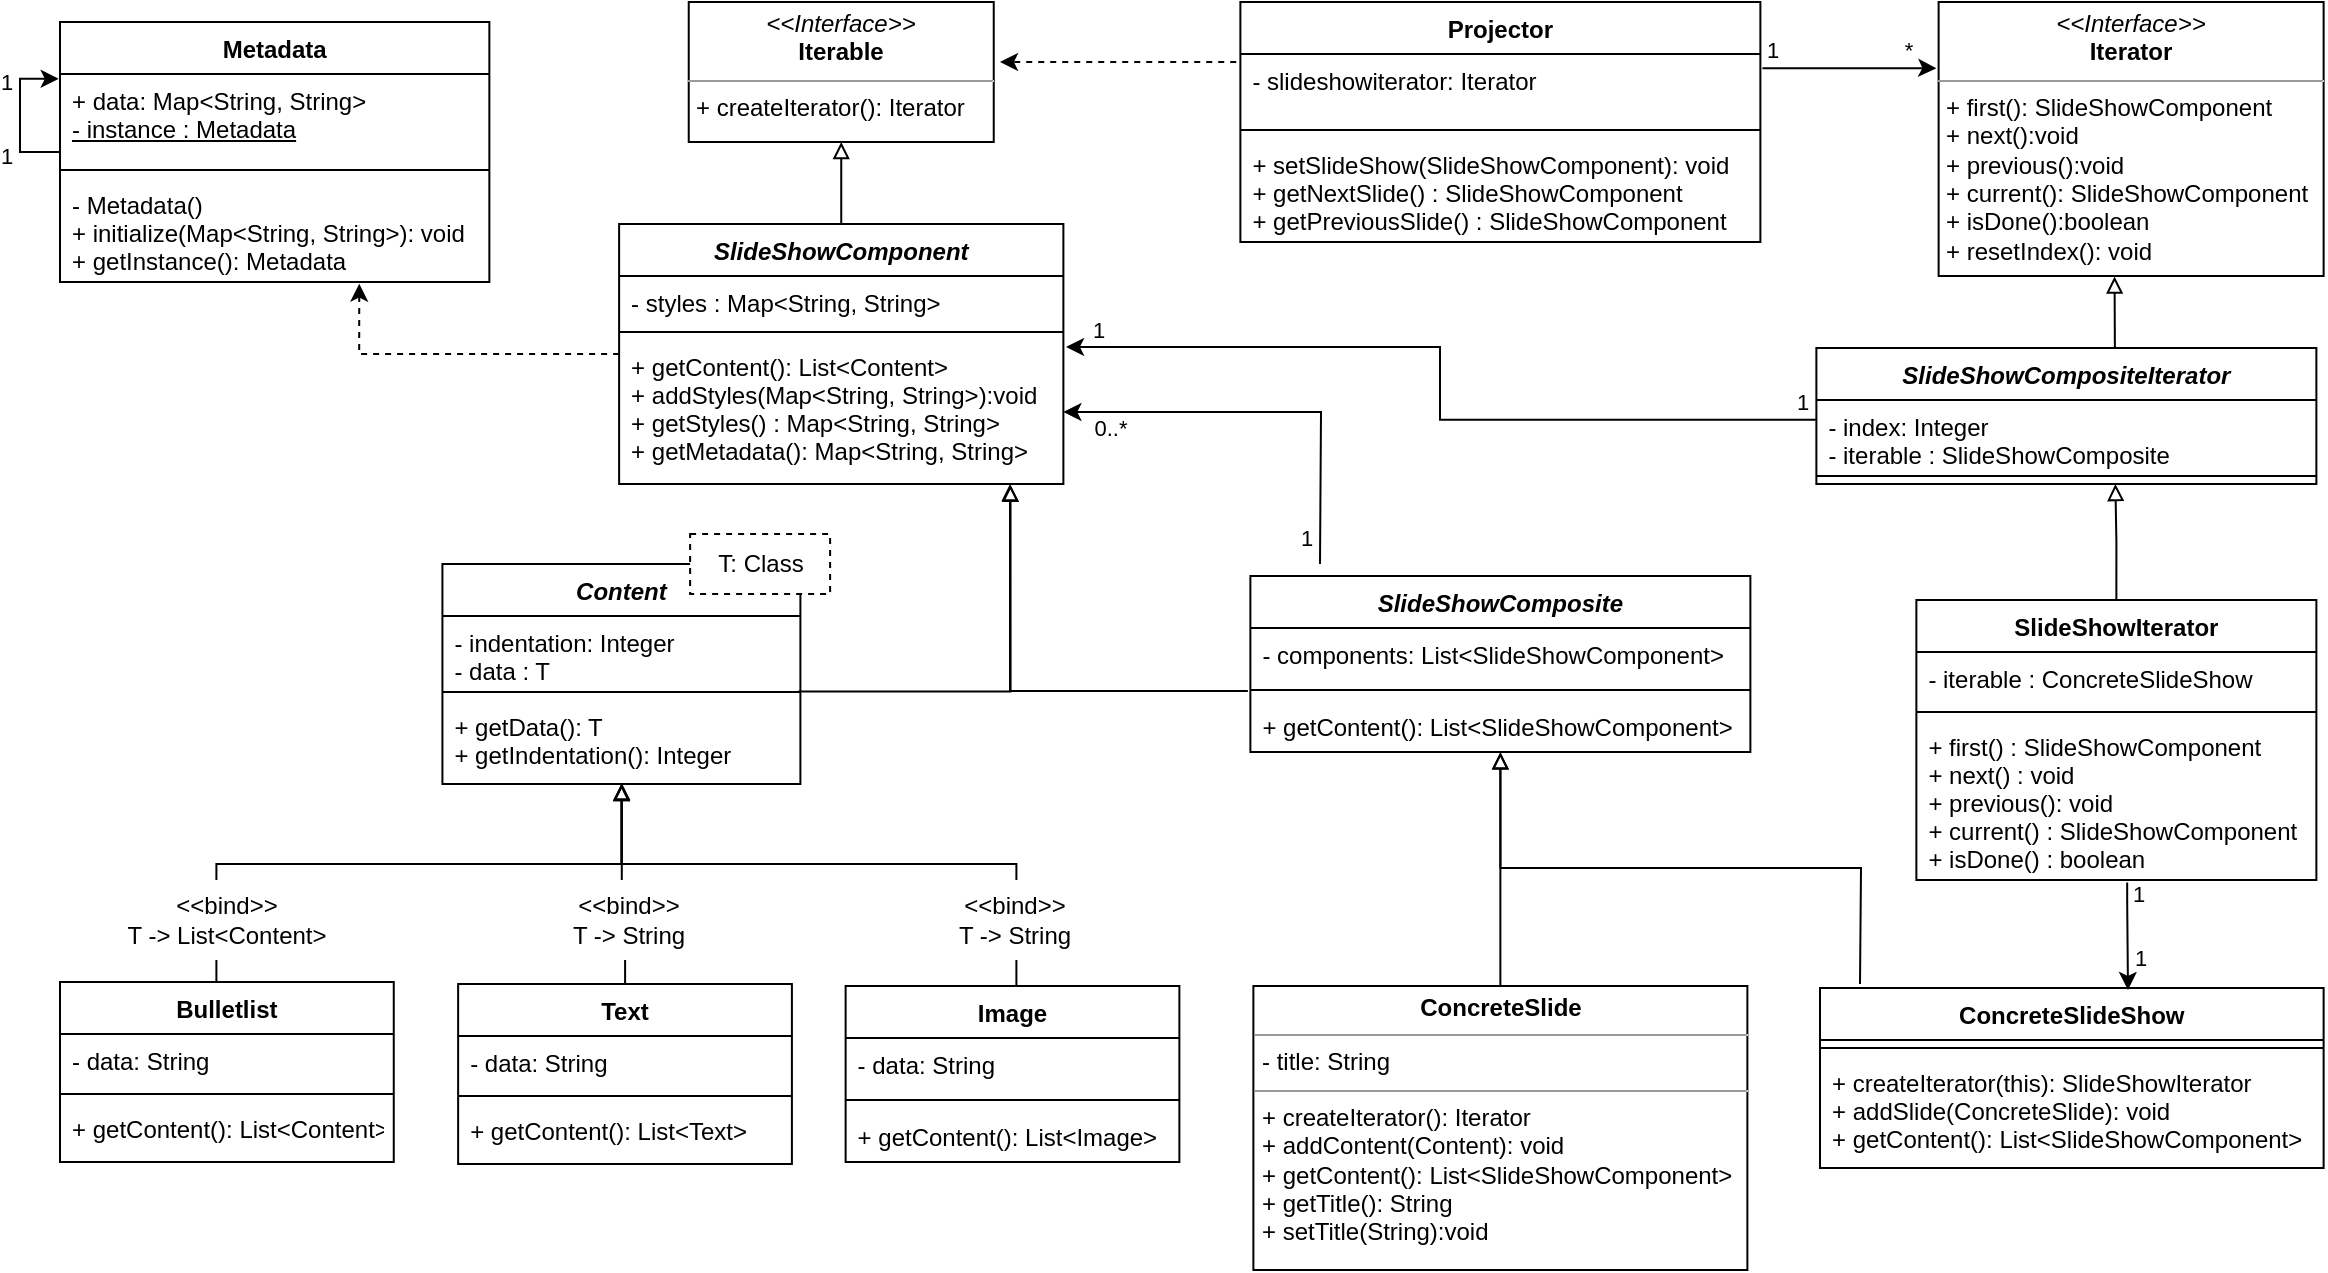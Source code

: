 <mxfile version="20.5.2" type="device"><diagram id="D1RECTABHitIiPHwUDSQ" name="Page-1"><mxGraphModel dx="809" dy="461" grid="1" gridSize="10" guides="1" tooltips="1" connect="1" arrows="1" fold="1" page="1" pageScale="1" pageWidth="1654" pageHeight="2336" math="0" shadow="0"><root><mxCell id="0"/><mxCell id="1" parent="0"/><mxCell id="eOgrz1J_g4ckclTkcKyJ-1" style="edgeStyle=orthogonalEdgeStyle;rounded=0;orthogonalLoop=1;jettySize=auto;html=1;startArrow=none;startFill=0;endArrow=block;endFill=0;entryX=0.5;entryY=1;entryDx=0;entryDy=0;exitX=0.5;exitY=0;exitDx=0;exitDy=0;" parent="1" source="eOgrz1J_g4ckclTkcKyJ-3" target="eOgrz1J_g4ckclTkcKyJ-49" edge="1"><mxGeometry relative="1" as="geometry"><mxPoint x="848.19" y="118" as="targetPoint"/><mxPoint x="734.19" y="161" as="sourcePoint"/></mxGeometry></mxCell><mxCell id="eOgrz1J_g4ckclTkcKyJ-2" style="edgeStyle=orthogonalEdgeStyle;rounded=0;orthogonalLoop=1;jettySize=auto;html=1;entryX=0.697;entryY=1.016;entryDx=0;entryDy=0;entryPerimeter=0;dashed=1;endArrow=classic;endFill=1;" parent="1" source="eOgrz1J_g4ckclTkcKyJ-3" target="eOgrz1J_g4ckclTkcKyJ-10" edge="1"><mxGeometry relative="1" as="geometry"/></mxCell><mxCell id="eOgrz1J_g4ckclTkcKyJ-3" value="SlideShowComponent" style="swimlane;fontStyle=3;align=center;verticalAlign=top;childLayout=stackLayout;horizontal=1;startSize=26;horizontalStack=0;resizeParent=1;resizeParentMax=0;resizeLast=0;collapsible=1;marginBottom=0;" parent="1" vertex="1"><mxGeometry x="579.56" y="151" width="222.13" height="130" as="geometry"/></mxCell><mxCell id="eOgrz1J_g4ckclTkcKyJ-4" value="- styles : Map&lt;String, String&gt;" style="text;strokeColor=none;fillColor=none;align=left;verticalAlign=top;spacingLeft=4;spacingRight=4;overflow=hidden;rotatable=0;points=[[0,0.5],[1,0.5]];portConstraint=eastwest;" parent="eOgrz1J_g4ckclTkcKyJ-3" vertex="1"><mxGeometry y="26" width="222.13" height="24" as="geometry"/></mxCell><mxCell id="eOgrz1J_g4ckclTkcKyJ-5" value="" style="line;strokeWidth=1;fillColor=none;align=left;verticalAlign=middle;spacingTop=-1;spacingLeft=3;spacingRight=3;rotatable=0;labelPosition=right;points=[];portConstraint=eastwest;strokeColor=inherit;" parent="eOgrz1J_g4ckclTkcKyJ-3" vertex="1"><mxGeometry y="50" width="222.13" height="8" as="geometry"/></mxCell><mxCell id="eOgrz1J_g4ckclTkcKyJ-6" value="+ getContent(): List&lt;Content&gt;&#10;+ addStyles(Map&lt;String, String&gt;):void&#10;+ getStyles() : Map&lt;String, String&gt;&#10;+ getMetadata(): Map&lt;String, String&gt;&#10;" style="text;strokeColor=none;fillColor=none;align=left;verticalAlign=top;spacingLeft=4;spacingRight=4;overflow=hidden;rotatable=0;points=[[0,0.5],[1,0.5]];portConstraint=eastwest;" parent="eOgrz1J_g4ckclTkcKyJ-3" vertex="1"><mxGeometry y="58" width="222.13" height="72" as="geometry"/></mxCell><mxCell id="eOgrz1J_g4ckclTkcKyJ-7" value="Metadata" style="swimlane;fontStyle=1;align=center;verticalAlign=top;childLayout=stackLayout;horizontal=1;startSize=26;horizontalStack=0;resizeParent=1;resizeParentMax=0;resizeLast=0;collapsible=1;marginBottom=0;" parent="1" vertex="1"><mxGeometry x="300" y="50" width="214.68" height="130" as="geometry"/></mxCell><mxCell id="eOgrz1J_g4ckclTkcKyJ-8" value="+ data: Map&amp;lt;String, String&amp;gt;&lt;br&gt;&lt;u&gt;- instance : Metadata&lt;/u&gt;" style="text;strokeColor=none;fillColor=none;align=left;verticalAlign=top;spacingLeft=4;spacingRight=4;overflow=hidden;rotatable=0;points=[[0,0.5],[1,0.5]];portConstraint=eastwest;html=1;" parent="eOgrz1J_g4ckclTkcKyJ-7" vertex="1"><mxGeometry y="26" width="214.68" height="44" as="geometry"/></mxCell><mxCell id="eOgrz1J_g4ckclTkcKyJ-9" value="" style="line;strokeWidth=1;fillColor=none;align=left;verticalAlign=middle;spacingTop=-1;spacingLeft=3;spacingRight=3;rotatable=0;labelPosition=right;points=[];portConstraint=eastwest;strokeColor=inherit;" parent="eOgrz1J_g4ckclTkcKyJ-7" vertex="1"><mxGeometry y="70" width="214.68" height="8" as="geometry"/></mxCell><mxCell id="eOgrz1J_g4ckclTkcKyJ-10" value="- Metadata()&#10;+ initialize(Map&lt;String, String&gt;): void&#10;+ getInstance(): Metadata" style="text;strokeColor=none;fillColor=none;align=left;verticalAlign=top;spacingLeft=4;spacingRight=4;overflow=hidden;rotatable=0;points=[[0,0.5],[1,0.5]];portConstraint=eastwest;" parent="eOgrz1J_g4ckclTkcKyJ-7" vertex="1"><mxGeometry y="78" width="214.68" height="52" as="geometry"/></mxCell><mxCell id="eOgrz1J_g4ckclTkcKyJ-11" style="edgeStyle=orthogonalEdgeStyle;rounded=0;orthogonalLoop=1;jettySize=auto;html=1;startArrow=none;startFill=0;endArrow=classic;endFill=1;entryX=-0.003;entryY=0.055;entryDx=0;entryDy=0;entryPerimeter=0;" parent="eOgrz1J_g4ckclTkcKyJ-7" source="eOgrz1J_g4ckclTkcKyJ-8" target="eOgrz1J_g4ckclTkcKyJ-8" edge="1"><mxGeometry relative="1" as="geometry"><mxPoint x="-5.32" y="29" as="targetPoint"/><Array as="points"><mxPoint x="-20" y="65"/><mxPoint x="-20" y="29"/></Array></mxGeometry></mxCell><mxCell id="eOgrz1J_g4ckclTkcKyJ-12" value="1" style="edgeLabel;html=1;align=center;verticalAlign=middle;resizable=0;points=[];" parent="eOgrz1J_g4ckclTkcKyJ-11" vertex="1" connectable="0"><mxGeometry x="-0.741" y="1" relative="1" as="geometry"><mxPoint x="-17" y="1" as="offset"/></mxGeometry></mxCell><mxCell id="eOgrz1J_g4ckclTkcKyJ-13" value="1" style="edgeLabel;html=1;align=center;verticalAlign=middle;resizable=0;points=[];" parent="eOgrz1J_g4ckclTkcKyJ-11" vertex="1" connectable="0"><mxGeometry x="0.649" y="-1" relative="1" as="geometry"><mxPoint x="-13" as="offset"/></mxGeometry></mxCell><mxCell id="eOgrz1J_g4ckclTkcKyJ-14" style="edgeStyle=orthogonalEdgeStyle;rounded=0;orthogonalLoop=1;jettySize=auto;html=1;startArrow=none;startFill=0;endArrow=classic;endFill=1;" parent="1" target="eOgrz1J_g4ckclTkcKyJ-6" edge="1"><mxGeometry relative="1" as="geometry"><mxPoint x="930" y="321" as="sourcePoint"/></mxGeometry></mxCell><mxCell id="eOgrz1J_g4ckclTkcKyJ-15" value="1" style="edgeLabel;html=1;align=center;verticalAlign=middle;resizable=0;points=[];" parent="eOgrz1J_g4ckclTkcKyJ-14" vertex="1" connectable="0"><mxGeometry x="-0.814" y="-1" relative="1" as="geometry"><mxPoint x="-8" y="6" as="offset"/></mxGeometry></mxCell><mxCell id="eOgrz1J_g4ckclTkcKyJ-16" value="0..*" style="edgeLabel;html=1;align=center;verticalAlign=middle;resizable=0;points=[];" parent="eOgrz1J_g4ckclTkcKyJ-14" vertex="1" connectable="0"><mxGeometry x="0.831" y="-2" relative="1" as="geometry"><mxPoint x="6" y="10" as="offset"/></mxGeometry></mxCell><mxCell id="eOgrz1J_g4ckclTkcKyJ-17" style="edgeStyle=orthogonalEdgeStyle;rounded=0;orthogonalLoop=1;jettySize=auto;html=1;endArrow=block;endFill=0;exitX=-0.005;exitY=-0.175;exitDx=0;exitDy=0;exitPerimeter=0;" parent="1" source="eOgrz1J_g4ckclTkcKyJ-97" edge="1"><mxGeometry relative="1" as="geometry"><mxPoint x="775" y="281" as="targetPoint"/><mxPoint x="836.94" y="384.312" as="sourcePoint"/><Array as="points"><mxPoint x="775.19" y="385"/></Array></mxGeometry></mxCell><mxCell id="eOgrz1J_g4ckclTkcKyJ-18" style="edgeStyle=orthogonalEdgeStyle;rounded=0;orthogonalLoop=1;jettySize=auto;html=1;entryX=0.501;entryY=1;entryDx=0;entryDy=0;entryPerimeter=0;startArrow=none;startFill=0;endArrow=block;endFill=0;" parent="1" source="eOgrz1J_g4ckclTkcKyJ-19" target="eOgrz1J_g4ckclTkcKyJ-40" edge="1"><mxGeometry relative="1" as="geometry"/></mxCell><mxCell id="eOgrz1J_g4ckclTkcKyJ-19" value="Text" style="swimlane;fontStyle=1;align=center;verticalAlign=top;childLayout=stackLayout;horizontal=1;startSize=26;horizontalStack=0;resizeParent=1;resizeParentMax=0;resizeLast=0;collapsible=1;marginBottom=0;" parent="1" vertex="1"><mxGeometry x="499.07" y="531" width="166.88" height="90" as="geometry"/></mxCell><mxCell id="eOgrz1J_g4ckclTkcKyJ-20" value="- data: String" style="text;strokeColor=none;fillColor=none;align=left;verticalAlign=top;spacingLeft=4;spacingRight=4;overflow=hidden;rotatable=0;points=[[0,0.5],[1,0.5]];portConstraint=eastwest;" parent="eOgrz1J_g4ckclTkcKyJ-19" vertex="1"><mxGeometry y="26" width="166.88" height="26" as="geometry"/></mxCell><mxCell id="eOgrz1J_g4ckclTkcKyJ-21" value="" style="line;strokeWidth=1;fillColor=none;align=left;verticalAlign=middle;spacingTop=-1;spacingLeft=3;spacingRight=3;rotatable=0;labelPosition=right;points=[];portConstraint=eastwest;strokeColor=inherit;" parent="eOgrz1J_g4ckclTkcKyJ-19" vertex="1"><mxGeometry y="52" width="166.88" height="8" as="geometry"/></mxCell><mxCell id="eOgrz1J_g4ckclTkcKyJ-22" value="+ getContent(): List&lt;Text&gt;" style="text;strokeColor=none;fillColor=none;align=left;verticalAlign=top;spacingLeft=4;spacingRight=4;overflow=hidden;rotatable=0;points=[[0,0.5],[1,0.5]];portConstraint=eastwest;" parent="eOgrz1J_g4ckclTkcKyJ-19" vertex="1"><mxGeometry y="60" width="166.88" height="30" as="geometry"/></mxCell><mxCell id="eOgrz1J_g4ckclTkcKyJ-23" style="edgeStyle=orthogonalEdgeStyle;rounded=0;orthogonalLoop=1;jettySize=auto;html=1;entryX=0.5;entryY=1;entryDx=0;entryDy=0;startArrow=none;startFill=0;endArrow=block;endFill=0;" parent="1" source="eOgrz1J_g4ckclTkcKyJ-24" target="eOgrz1J_g4ckclTkcKyJ-37" edge="1"><mxGeometry relative="1" as="geometry"><Array as="points"><mxPoint x="778.19" y="471"/><mxPoint x="580.19" y="471"/></Array></mxGeometry></mxCell><mxCell id="eOgrz1J_g4ckclTkcKyJ-24" value="Image" style="swimlane;fontStyle=1;align=center;verticalAlign=top;childLayout=stackLayout;horizontal=1;startSize=26;horizontalStack=0;resizeParent=1;resizeParentMax=0;resizeLast=0;collapsible=1;marginBottom=0;" parent="1" vertex="1"><mxGeometry x="692.81" y="532" width="166.88" height="88" as="geometry"/></mxCell><mxCell id="eOgrz1J_g4ckclTkcKyJ-25" value="- data: String" style="text;strokeColor=none;fillColor=none;align=left;verticalAlign=top;spacingLeft=4;spacingRight=4;overflow=hidden;rotatable=0;points=[[0,0.5],[1,0.5]];portConstraint=eastwest;" parent="eOgrz1J_g4ckclTkcKyJ-24" vertex="1"><mxGeometry y="26" width="166.88" height="26" as="geometry"/></mxCell><mxCell id="eOgrz1J_g4ckclTkcKyJ-26" value="" style="line;strokeWidth=1;fillColor=none;align=left;verticalAlign=middle;spacingTop=-1;spacingLeft=3;spacingRight=3;rotatable=0;labelPosition=right;points=[];portConstraint=eastwest;strokeColor=inherit;" parent="eOgrz1J_g4ckclTkcKyJ-24" vertex="1"><mxGeometry y="52" width="166.88" height="10" as="geometry"/></mxCell><mxCell id="eOgrz1J_g4ckclTkcKyJ-27" value="+ getContent(): List&lt;Image&gt;" style="text;strokeColor=none;fillColor=none;align=left;verticalAlign=top;spacingLeft=4;spacingRight=4;overflow=hidden;rotatable=0;points=[[0,0.5],[1,0.5]];portConstraint=eastwest;" parent="eOgrz1J_g4ckclTkcKyJ-24" vertex="1"><mxGeometry y="62" width="166.88" height="26" as="geometry"/></mxCell><mxCell id="eOgrz1J_g4ckclTkcKyJ-35" style="edgeStyle=orthogonalEdgeStyle;rounded=0;orthogonalLoop=1;jettySize=auto;html=1;endArrow=none;endFill=0;startArrow=block;startFill=0;exitX=0.501;exitY=0.988;exitDx=0;exitDy=0;exitPerimeter=0;" parent="1" source="eOgrz1J_g4ckclTkcKyJ-40" edge="1"><mxGeometry relative="1" as="geometry"><Array as="points"><mxPoint x="581.19" y="471"/><mxPoint x="378.19" y="471"/><mxPoint x="378.19" y="531"/></Array><mxPoint x="378.19" y="531" as="targetPoint"/></mxGeometry></mxCell><mxCell id="eOgrz1J_g4ckclTkcKyJ-36" style="edgeStyle=orthogonalEdgeStyle;rounded=0;orthogonalLoop=1;jettySize=auto;html=1;entryX=0.881;entryY=1.006;entryDx=0;entryDy=0;entryPerimeter=0;endArrow=block;endFill=0;exitX=0.994;exitY=0.589;exitDx=0;exitDy=0;exitPerimeter=0;" parent="1" target="eOgrz1J_g4ckclTkcKyJ-6" edge="1"><mxGeometry relative="1" as="geometry"><mxPoint x="669.126" y="384.712" as="sourcePoint"/><mxPoint x="774.61" y="285.38" as="targetPoint"/><Array as="points"><mxPoint x="775" y="385"/></Array></mxGeometry></mxCell><mxCell id="eOgrz1J_g4ckclTkcKyJ-37" value="Content" style="swimlane;fontStyle=3;align=center;verticalAlign=top;childLayout=stackLayout;horizontal=1;startSize=26;horizontalStack=0;resizeParent=1;resizeParentMax=0;resizeLast=0;collapsible=1;marginBottom=0;" parent="1" vertex="1"><mxGeometry x="491.21" y="321" width="178.99" height="110" as="geometry"/></mxCell><mxCell id="eOgrz1J_g4ckclTkcKyJ-38" value="- indentation: Integer&#10;- data : T" style="text;strokeColor=none;fillColor=none;align=left;verticalAlign=top;spacingLeft=4;spacingRight=4;overflow=hidden;rotatable=0;points=[[0,0.5],[1,0.5]];portConstraint=eastwest;" parent="eOgrz1J_g4ckclTkcKyJ-37" vertex="1"><mxGeometry y="26" width="178.99" height="34" as="geometry"/></mxCell><mxCell id="eOgrz1J_g4ckclTkcKyJ-39" value="" style="line;strokeWidth=1;fillColor=none;align=left;verticalAlign=middle;spacingTop=-1;spacingLeft=3;spacingRight=3;rotatable=0;labelPosition=right;points=[];portConstraint=eastwest;strokeColor=inherit;" parent="eOgrz1J_g4ckclTkcKyJ-37" vertex="1"><mxGeometry y="60" width="178.99" height="8" as="geometry"/></mxCell><mxCell id="eOgrz1J_g4ckclTkcKyJ-40" value="+ getData(): T&#10;+ getIndentation(): Integer" style="text;strokeColor=none;fillColor=none;align=left;verticalAlign=top;spacingLeft=4;spacingRight=4;overflow=hidden;rotatable=0;points=[[0,0.5],[1,0.5]];portConstraint=eastwest;" parent="eOgrz1J_g4ckclTkcKyJ-37" vertex="1"><mxGeometry y="68" width="178.99" height="42" as="geometry"/></mxCell><mxCell id="eOgrz1J_g4ckclTkcKyJ-41" value="" style="edgeStyle=orthogonalEdgeStyle;rounded=0;orthogonalLoop=1;jettySize=auto;html=1;endArrow=classic;endFill=1;exitX=1.004;exitY=0.209;exitDx=0;exitDy=0;exitPerimeter=0;entryX=-0.006;entryY=0.242;entryDx=0;entryDy=0;entryPerimeter=0;" parent="1" source="eOgrz1J_g4ckclTkcKyJ-46" target="eOgrz1J_g4ckclTkcKyJ-50" edge="1"><mxGeometry x="-0.868" y="4" relative="1" as="geometry"><mxPoint x="1170" y="74.81" as="sourcePoint"/><mxPoint x="1236" y="73" as="targetPoint"/><mxPoint as="offset"/><Array as="points"><mxPoint x="1236" y="73"/></Array></mxGeometry></mxCell><mxCell id="eOgrz1J_g4ckclTkcKyJ-42" value="*" style="edgeLabel;html=1;align=center;verticalAlign=middle;resizable=0;points=[];" parent="eOgrz1J_g4ckclTkcKyJ-41" vertex="1" connectable="0"><mxGeometry x="0.733" y="-1" relative="1" as="geometry"><mxPoint x="-3" y="-10" as="offset"/></mxGeometry></mxCell><mxCell id="eOgrz1J_g4ckclTkcKyJ-43" value="1" style="edgeLabel;html=1;align=center;verticalAlign=middle;resizable=0;points=[];" parent="eOgrz1J_g4ckclTkcKyJ-41" vertex="1" connectable="0"><mxGeometry x="-0.484" y="1" relative="1" as="geometry"><mxPoint x="-18" y="-8" as="offset"/></mxGeometry></mxCell><mxCell id="eOgrz1J_g4ckclTkcKyJ-44" style="edgeStyle=orthogonalEdgeStyle;rounded=0;orthogonalLoop=1;jettySize=auto;html=1;exitX=-0.008;exitY=0.118;exitDx=0;exitDy=0;exitPerimeter=0;dashed=1;" parent="1" source="eOgrz1J_g4ckclTkcKyJ-46" edge="1"><mxGeometry relative="1" as="geometry"><mxPoint x="770" y="70" as="targetPoint"/></mxGeometry></mxCell><mxCell id="eOgrz1J_g4ckclTkcKyJ-45" value="Projector" style="swimlane;fontStyle=1;align=center;verticalAlign=top;childLayout=stackLayout;horizontal=1;startSize=26;horizontalStack=0;resizeParent=1;resizeParentMax=0;resizeLast=0;collapsible=1;marginBottom=0;" parent="1" vertex="1"><mxGeometry x="890.19" y="40" width="260" height="120" as="geometry"/></mxCell><mxCell id="eOgrz1J_g4ckclTkcKyJ-46" value="- slideshowiterator: Iterator&#10;" style="text;strokeColor=none;fillColor=none;align=left;verticalAlign=top;spacingLeft=4;spacingRight=4;overflow=hidden;rotatable=0;points=[[0,0.5],[1,0.5]];portConstraint=eastwest;" parent="eOgrz1J_g4ckclTkcKyJ-45" vertex="1"><mxGeometry y="26" width="260" height="34" as="geometry"/></mxCell><mxCell id="eOgrz1J_g4ckclTkcKyJ-47" value="" style="line;strokeWidth=1;fillColor=none;align=left;verticalAlign=middle;spacingTop=-1;spacingLeft=3;spacingRight=3;rotatable=0;labelPosition=right;points=[];portConstraint=eastwest;strokeColor=inherit;" parent="eOgrz1J_g4ckclTkcKyJ-45" vertex="1"><mxGeometry y="60" width="260" height="8" as="geometry"/></mxCell><mxCell id="eOgrz1J_g4ckclTkcKyJ-48" value="+ setSlideShow(SlideShowComponent): void&#10;+ getNextSlide() : SlideShowComponent&#10;+ getPreviousSlide() : SlideShowComponent" style="text;strokeColor=none;fillColor=none;align=left;verticalAlign=top;spacingLeft=4;spacingRight=4;overflow=hidden;rotatable=0;points=[[0,0.5],[1,0.5]];portConstraint=eastwest;" parent="eOgrz1J_g4ckclTkcKyJ-45" vertex="1"><mxGeometry y="68" width="260" height="52" as="geometry"/></mxCell><mxCell id="eOgrz1J_g4ckclTkcKyJ-49" value="&lt;p style=&quot;margin:0px;margin-top:4px;text-align:center;&quot;&gt;&lt;i&gt;&amp;lt;&amp;lt;Interface&amp;gt;&amp;gt;&lt;/i&gt;&lt;br&gt;&lt;b&gt;Iterable&lt;/b&gt;&lt;/p&gt;&lt;hr size=&quot;1&quot;&gt;&lt;p style=&quot;margin:0px;margin-left:4px;&quot;&gt;+ createIterator(): Iterator&lt;/p&gt;&lt;p style=&quot;margin:0px;margin-left:4px;&quot;&gt;&lt;br&gt;&lt;/p&gt;" style="verticalAlign=top;align=left;overflow=fill;fontSize=12;fontFamily=Helvetica;html=1;" parent="1" vertex="1"><mxGeometry x="614.37" y="40" width="152.5" height="70" as="geometry"/></mxCell><mxCell id="eOgrz1J_g4ckclTkcKyJ-50" value="&lt;p style=&quot;margin:0px;margin-top:4px;text-align:center;&quot;&gt;&lt;i&gt;&amp;lt;&amp;lt;Interface&amp;gt;&amp;gt;&lt;/i&gt;&lt;br&gt;&lt;b&gt;Iterator&lt;/b&gt;&lt;/p&gt;&lt;hr size=&quot;1&quot;&gt;&lt;p style=&quot;margin:0px;margin-left:4px;&quot;&gt;+ first(): SlideShowComponent&lt;br style=&quot;padding: 0px; margin: 0px;&quot;&gt;+ next():void&lt;/p&gt;&lt;p style=&quot;margin:0px;margin-left:4px;&quot;&gt;+ previous():void&lt;br style=&quot;padding: 0px; margin: 0px;&quot;&gt;+ current(): SlideShowComponent&lt;br style=&quot;padding: 0px; margin: 0px;&quot;&gt;+ isDone():boolean&lt;br&gt;&lt;/p&gt;&lt;p style=&quot;margin:0px;margin-left:4px;&quot;&gt;+ resetIndex(): void&lt;/p&gt;&lt;p style=&quot;margin:0px;margin-left:4px;&quot;&gt;&lt;br&gt;&lt;/p&gt;" style="verticalAlign=top;align=left;overflow=fill;fontSize=12;fontFamily=Helvetica;html=1;" parent="1" vertex="1"><mxGeometry x="1239.31" y="40" width="192.5" height="137" as="geometry"/></mxCell><mxCell id="eOgrz1J_g4ckclTkcKyJ-51" style="edgeStyle=orthogonalEdgeStyle;rounded=0;orthogonalLoop=1;jettySize=auto;html=1;entryX=0.457;entryY=1.002;entryDx=0;entryDy=0;startArrow=none;startFill=0;endArrow=block;endFill=0;exitX=0.597;exitY=-0.001;exitDx=0;exitDy=0;exitPerimeter=0;entryPerimeter=0;" parent="1" source="eOgrz1J_g4ckclTkcKyJ-52" target="eOgrz1J_g4ckclTkcKyJ-50" edge="1"><mxGeometry relative="1" as="geometry"/></mxCell><mxCell id="eOgrz1J_g4ckclTkcKyJ-52" value="SlideShowCompositeIterator" style="swimlane;fontStyle=3;align=center;verticalAlign=top;childLayout=stackLayout;horizontal=1;startSize=26;horizontalStack=0;resizeParent=1;resizeParentMax=0;resizeLast=0;collapsible=1;marginBottom=0;" parent="1" vertex="1"><mxGeometry x="1178.19" y="213" width="250" height="68" as="geometry"><mxRectangle x="1030" y="417" width="140" height="30" as="alternateBounds"/></mxGeometry></mxCell><mxCell id="eOgrz1J_g4ckclTkcKyJ-53" value="- index: Integer&#10;- iterable : SlideShowComposite" style="text;strokeColor=none;fillColor=none;align=left;verticalAlign=top;spacingLeft=4;spacingRight=4;overflow=hidden;rotatable=0;points=[[0,0.5],[1,0.5]];portConstraint=eastwest;" parent="eOgrz1J_g4ckclTkcKyJ-52" vertex="1"><mxGeometry y="26" width="250" height="34" as="geometry"/></mxCell><mxCell id="eOgrz1J_g4ckclTkcKyJ-54" value="" style="line;strokeWidth=1;fillColor=none;align=left;verticalAlign=middle;spacingTop=-1;spacingLeft=3;spacingRight=3;rotatable=0;labelPosition=right;points=[];portConstraint=eastwest;strokeColor=inherit;" parent="eOgrz1J_g4ckclTkcKyJ-52" vertex="1"><mxGeometry y="60" width="250" height="8" as="geometry"/></mxCell><mxCell id="eOgrz1J_g4ckclTkcKyJ-55" style="edgeStyle=orthogonalEdgeStyle;rounded=0;orthogonalLoop=1;jettySize=auto;html=1;entryX=0.5;entryY=1.01;entryDx=0;entryDy=0;entryPerimeter=0;endArrow=block;endFill=0;" parent="1" target="eOgrz1J_g4ckclTkcKyJ-97" edge="1"><mxGeometry relative="1" as="geometry"><mxPoint x="1200" y="531" as="sourcePoint"/></mxGeometry></mxCell><mxCell id="eOgrz1J_g4ckclTkcKyJ-56" value="ConcreteSlideShow" style="swimlane;fontStyle=1;align=center;verticalAlign=top;childLayout=stackLayout;horizontal=1;startSize=26;horizontalStack=0;resizeParent=1;resizeParentMax=0;resizeLast=0;collapsible=1;marginBottom=0;" parent="1" vertex="1"><mxGeometry x="1180" y="533" width="251.81" height="90" as="geometry"><mxRectangle x="860" y="859" width="150" height="30" as="alternateBounds"/></mxGeometry></mxCell><mxCell id="eOgrz1J_g4ckclTkcKyJ-57" value="" style="line;strokeWidth=1;fillColor=none;align=left;verticalAlign=middle;spacingTop=-1;spacingLeft=3;spacingRight=3;rotatable=0;labelPosition=right;points=[];portConstraint=eastwest;strokeColor=inherit;" parent="eOgrz1J_g4ckclTkcKyJ-56" vertex="1"><mxGeometry y="26" width="251.81" height="8" as="geometry"/></mxCell><mxCell id="eOgrz1J_g4ckclTkcKyJ-58" value="+ createIterator(this): SlideShowIterator&#10;+ addSlide(ConcreteSlide): void&#10;+ getContent(): List&lt;SlideShowComponent&gt; " style="text;strokeColor=none;fillColor=none;align=left;verticalAlign=top;spacingLeft=4;spacingRight=4;overflow=hidden;rotatable=0;points=[[0,0.5],[1,0.5]];portConstraint=eastwest;" parent="eOgrz1J_g4ckclTkcKyJ-56" vertex="1"><mxGeometry y="34" width="251.81" height="56" as="geometry"/></mxCell><mxCell id="eOgrz1J_g4ckclTkcKyJ-68" style="edgeStyle=orthogonalEdgeStyle;rounded=0;orthogonalLoop=1;jettySize=auto;html=1;endArrow=classic;endFill=1;exitX=0.527;exitY=1.015;exitDx=0;exitDy=0;exitPerimeter=0;" parent="1" source="eOgrz1J_g4ckclTkcKyJ-85" edge="1"><mxGeometry relative="1" as="geometry"><mxPoint x="1258.117" y="459.99" as="sourcePoint"/><Array as="points"><mxPoint x="1334" y="491"/><mxPoint x="1334" y="491"/><mxPoint x="1334" y="534"/></Array><mxPoint x="1334" y="534" as="targetPoint"/></mxGeometry></mxCell><mxCell id="eOgrz1J_g4ckclTkcKyJ-69" value="1" style="edgeLabel;html=1;align=center;verticalAlign=middle;resizable=0;points=[];" parent="eOgrz1J_g4ckclTkcKyJ-68" vertex="1" connectable="0"><mxGeometry x="-0.822" y="1" relative="1" as="geometry"><mxPoint x="4" y="1" as="offset"/></mxGeometry></mxCell><mxCell id="eOgrz1J_g4ckclTkcKyJ-70" value="1" style="edgeLabel;html=1;align=center;verticalAlign=middle;resizable=0;points=[];" parent="eOgrz1J_g4ckclTkcKyJ-68" vertex="1" connectable="0"><mxGeometry x="0.655" relative="1" as="geometry"><mxPoint x="6" y="-7" as="offset"/></mxGeometry></mxCell><mxCell id="eOgrz1J_g4ckclTkcKyJ-71" style="edgeStyle=orthogonalEdgeStyle;rounded=0;orthogonalLoop=1;jettySize=auto;html=1;entryX=0.598;entryY=1;entryDx=0;entryDy=0;endArrow=block;endFill=0;entryPerimeter=0;exitX=0.5;exitY=0;exitDx=0;exitDy=0;" parent="1" source="eOgrz1J_g4ckclTkcKyJ-82" target="eOgrz1J_g4ckclTkcKyJ-54" edge="1"><mxGeometry relative="1" as="geometry"><mxPoint x="1252.69" y="309" as="sourcePoint"/></mxGeometry></mxCell><mxCell id="eOgrz1J_g4ckclTkcKyJ-72" style="edgeStyle=orthogonalEdgeStyle;rounded=0;orthogonalLoop=1;jettySize=auto;html=1;startArrow=none;startFill=0;endArrow=classic;endFill=1;entryX=1.006;entryY=0.048;entryDx=0;entryDy=0;entryPerimeter=0;exitX=-0.001;exitY=0.29;exitDx=0;exitDy=0;exitPerimeter=0;" parent="1" source="eOgrz1J_g4ckclTkcKyJ-53" target="eOgrz1J_g4ckclTkcKyJ-6" edge="1"><mxGeometry relative="1" as="geometry"><mxPoint x="1298.19" y="261" as="sourcePoint"/><mxPoint x="1398.19" y="529" as="targetPoint"/><Array as="points"><mxPoint x="990" y="249"/><mxPoint x="990" y="213"/></Array></mxGeometry></mxCell><mxCell id="eOgrz1J_g4ckclTkcKyJ-73" value="1" style="edgeLabel;html=1;align=center;verticalAlign=middle;resizable=0;points=[];" parent="eOgrz1J_g4ckclTkcKyJ-72" vertex="1" connectable="0"><mxGeometry x="-0.883" y="-2" relative="1" as="geometry"><mxPoint x="17" y="-7" as="offset"/></mxGeometry></mxCell><mxCell id="eOgrz1J_g4ckclTkcKyJ-74" value="1" style="edgeLabel;html=1;align=center;verticalAlign=middle;resizable=0;points=[];" parent="eOgrz1J_g4ckclTkcKyJ-72" vertex="1" connectable="0"><mxGeometry x="0.865" y="-2" relative="1" as="geometry"><mxPoint x="-12" y="-7" as="offset"/></mxGeometry></mxCell><mxCell id="eOgrz1J_g4ckclTkcKyJ-76" value="T: Class" style="text;html=1;align=center;verticalAlign=middle;resizable=0;points=[];autosize=1;strokeColor=default;fillColor=default;dashed=1;" parent="1" vertex="1"><mxGeometry x="615.06" y="306" width="70" height="30" as="geometry"/></mxCell><mxCell id="eOgrz1J_g4ckclTkcKyJ-77" value="&amp;lt;&amp;lt;bind&amp;gt;&amp;gt;&lt;br&gt;T -&amp;gt; String" style="text;html=1;align=center;verticalAlign=middle;resizable=0;points=[];autosize=1;strokeColor=none;fillColor=default;dashed=1;" parent="1" vertex="1"><mxGeometry x="543.51" y="479" width="80" height="40" as="geometry"/></mxCell><mxCell id="eOgrz1J_g4ckclTkcKyJ-78" value="&amp;lt;&amp;lt;bind&amp;gt;&amp;gt;&lt;br&gt;T -&amp;gt; String" style="text;html=1;align=center;verticalAlign=middle;resizable=0;points=[];autosize=1;strokeColor=none;fillColor=default;dashed=1;" parent="1" vertex="1"><mxGeometry x="737.25" y="479" width="80" height="40" as="geometry"/></mxCell><mxCell id="eOgrz1J_g4ckclTkcKyJ-79" value="&amp;lt;&amp;lt;bind&amp;gt;&amp;gt;&lt;br&gt;T -&amp;gt; List&amp;lt;Content&amp;gt;" style="text;html=1;align=center;verticalAlign=middle;resizable=0;points=[];autosize=1;strokeColor=none;fillColor=default;dashed=1;" parent="1" vertex="1"><mxGeometry x="323.44" y="479" width="120" height="40" as="geometry"/></mxCell><mxCell id="eOgrz1J_g4ckclTkcKyJ-80" style="edgeStyle=orthogonalEdgeStyle;rounded=0;orthogonalLoop=1;jettySize=auto;html=1;entryX=0.5;entryY=1;entryDx=0;entryDy=0;endArrow=block;endFill=0;" parent="1" source="eOgrz1J_g4ckclTkcKyJ-81" target="eOgrz1J_g4ckclTkcKyJ-94" edge="1"><mxGeometry relative="1" as="geometry"/></mxCell><mxCell id="eOgrz1J_g4ckclTkcKyJ-81" value="&lt;p style=&quot;margin:0px;margin-top:4px;text-align:center;&quot;&gt;&lt;b&gt;ConcreteSlide&lt;/b&gt;&lt;/p&gt;&lt;hr size=&quot;1&quot;&gt;&lt;p style=&quot;margin:0px;margin-left:4px;&quot;&gt;- title: String&lt;/p&gt;&lt;hr size=&quot;1&quot;&gt;&lt;p style=&quot;margin: 0px 0px 0px 4px;&quot;&gt;+ createIterator(): Iterator&lt;/p&gt;&lt;p style=&quot;margin:0px;margin-left:4px;&quot;&gt;+ addContent(Content): void&lt;/p&gt;&lt;p style=&quot;margin:0px;margin-left:4px;&quot;&gt;+ getContent(): List&amp;lt;SlideShowComponent&amp;gt;&lt;br&gt;&lt;/p&gt;&lt;p style=&quot;margin:0px;margin-left:4px;&quot;&gt;&lt;span style=&quot;background-color: initial;&quot;&gt;+ getTitle(): String&lt;/span&gt;&lt;br&gt;&lt;/p&gt;&lt;p style=&quot;margin:0px;margin-left:4px;&quot;&gt;&lt;span style=&quot;background-color: initial;&quot;&gt;+ setTitle(String):void&lt;/span&gt;&lt;/p&gt;" style="verticalAlign=top;align=left;overflow=fill;fontSize=12;fontFamily=Helvetica;html=1;strokeColor=default;fillColor=default;" parent="1" vertex="1"><mxGeometry x="896.69" y="532" width="247" height="142" as="geometry"/></mxCell><mxCell id="eOgrz1J_g4ckclTkcKyJ-82" value="SlideShowIterator" style="swimlane;fontStyle=1;align=center;verticalAlign=top;childLayout=stackLayout;horizontal=1;startSize=26;horizontalStack=0;resizeParent=1;resizeParentMax=0;resizeLast=0;collapsible=1;marginBottom=0;" parent="1" vertex="1"><mxGeometry x="1228.19" y="339" width="200" height="140" as="geometry"/></mxCell><mxCell id="eOgrz1J_g4ckclTkcKyJ-83" value="- iterable : ConcreteSlideShow" style="text;strokeColor=none;fillColor=none;align=left;verticalAlign=top;spacingLeft=4;spacingRight=4;overflow=hidden;rotatable=0;points=[[0,0.5],[1,0.5]];portConstraint=eastwest;" parent="eOgrz1J_g4ckclTkcKyJ-82" vertex="1"><mxGeometry y="26" width="200" height="26" as="geometry"/></mxCell><mxCell id="eOgrz1J_g4ckclTkcKyJ-84" value="" style="line;strokeWidth=1;fillColor=none;align=left;verticalAlign=middle;spacingTop=-1;spacingLeft=3;spacingRight=3;rotatable=0;labelPosition=right;points=[];portConstraint=eastwest;strokeColor=inherit;" parent="eOgrz1J_g4ckclTkcKyJ-82" vertex="1"><mxGeometry y="52" width="200" height="8" as="geometry"/></mxCell><mxCell id="eOgrz1J_g4ckclTkcKyJ-85" value="+ first() : SlideShowComponent&#10;+ next() : void&#10;+ previous(): void&#10;+ current() : SlideShowComponent&#10;+ isDone() : boolean" style="text;strokeColor=none;fillColor=none;align=left;verticalAlign=top;spacingLeft=4;spacingRight=4;overflow=hidden;rotatable=0;points=[[0,0.5],[1,0.5]];portConstraint=eastwest;" parent="eOgrz1J_g4ckclTkcKyJ-82" vertex="1"><mxGeometry y="60" width="200" height="80" as="geometry"/></mxCell><mxCell id="eOgrz1J_g4ckclTkcKyJ-94" value="SlideShowComposite" style="swimlane;fontStyle=3;align=center;verticalAlign=top;childLayout=stackLayout;horizontal=1;startSize=26;horizontalStack=0;resizeParent=1;resizeParentMax=0;resizeLast=0;collapsible=1;marginBottom=0;" parent="1" vertex="1"><mxGeometry x="895.19" y="327" width="250" height="88" as="geometry"/></mxCell><mxCell id="eOgrz1J_g4ckclTkcKyJ-95" value="- components: List&lt;SlideShowComponent&gt;" style="text;strokeColor=none;fillColor=none;align=left;verticalAlign=top;spacingLeft=4;spacingRight=4;overflow=hidden;rotatable=0;points=[[0,0.5],[1,0.5]];portConstraint=eastwest;" parent="eOgrz1J_g4ckclTkcKyJ-94" vertex="1"><mxGeometry y="26" width="250" height="26" as="geometry"/></mxCell><mxCell id="eOgrz1J_g4ckclTkcKyJ-96" value="" style="line;strokeWidth=1;fillColor=none;align=left;verticalAlign=middle;spacingTop=-1;spacingLeft=3;spacingRight=3;rotatable=0;labelPosition=right;points=[];portConstraint=eastwest;strokeColor=inherit;" parent="eOgrz1J_g4ckclTkcKyJ-94" vertex="1"><mxGeometry y="52" width="250" height="10" as="geometry"/></mxCell><mxCell id="eOgrz1J_g4ckclTkcKyJ-97" value="+ getContent(): List&lt;SlideShowComponent&gt;" style="text;strokeColor=none;fillColor=none;align=left;verticalAlign=top;spacingLeft=4;spacingRight=4;overflow=hidden;rotatable=0;points=[[0,0.5],[1,0.5]];portConstraint=eastwest;" parent="eOgrz1J_g4ckclTkcKyJ-94" vertex="1"><mxGeometry y="62" width="250" height="26" as="geometry"/></mxCell><mxCell id="GN4wWMNgMkY1OpzEsAsk-1" value="Bulletlist" style="swimlane;fontStyle=1;align=center;verticalAlign=top;childLayout=stackLayout;horizontal=1;startSize=26;horizontalStack=0;resizeParent=1;resizeParentMax=0;resizeLast=0;collapsible=1;marginBottom=0;" vertex="1" parent="1"><mxGeometry x="300.0" y="530" width="166.88" height="90" as="geometry"/></mxCell><mxCell id="GN4wWMNgMkY1OpzEsAsk-2" value="- data: String" style="text;strokeColor=none;fillColor=none;align=left;verticalAlign=top;spacingLeft=4;spacingRight=4;overflow=hidden;rotatable=0;points=[[0,0.5],[1,0.5]];portConstraint=eastwest;" vertex="1" parent="GN4wWMNgMkY1OpzEsAsk-1"><mxGeometry y="26" width="166.88" height="26" as="geometry"/></mxCell><mxCell id="GN4wWMNgMkY1OpzEsAsk-3" value="" style="line;strokeWidth=1;fillColor=none;align=left;verticalAlign=middle;spacingTop=-1;spacingLeft=3;spacingRight=3;rotatable=0;labelPosition=right;points=[];portConstraint=eastwest;strokeColor=inherit;" vertex="1" parent="GN4wWMNgMkY1OpzEsAsk-1"><mxGeometry y="52" width="166.88" height="8" as="geometry"/></mxCell><mxCell id="GN4wWMNgMkY1OpzEsAsk-4" value="+ getContent(): List&lt;Content&gt;" style="text;strokeColor=none;fillColor=none;align=left;verticalAlign=top;spacingLeft=4;spacingRight=4;overflow=hidden;rotatable=0;points=[[0,0.5],[1,0.5]];portConstraint=eastwest;" vertex="1" parent="GN4wWMNgMkY1OpzEsAsk-1"><mxGeometry y="60" width="166.88" height="30" as="geometry"/></mxCell></root></mxGraphModel></diagram></mxfile>
